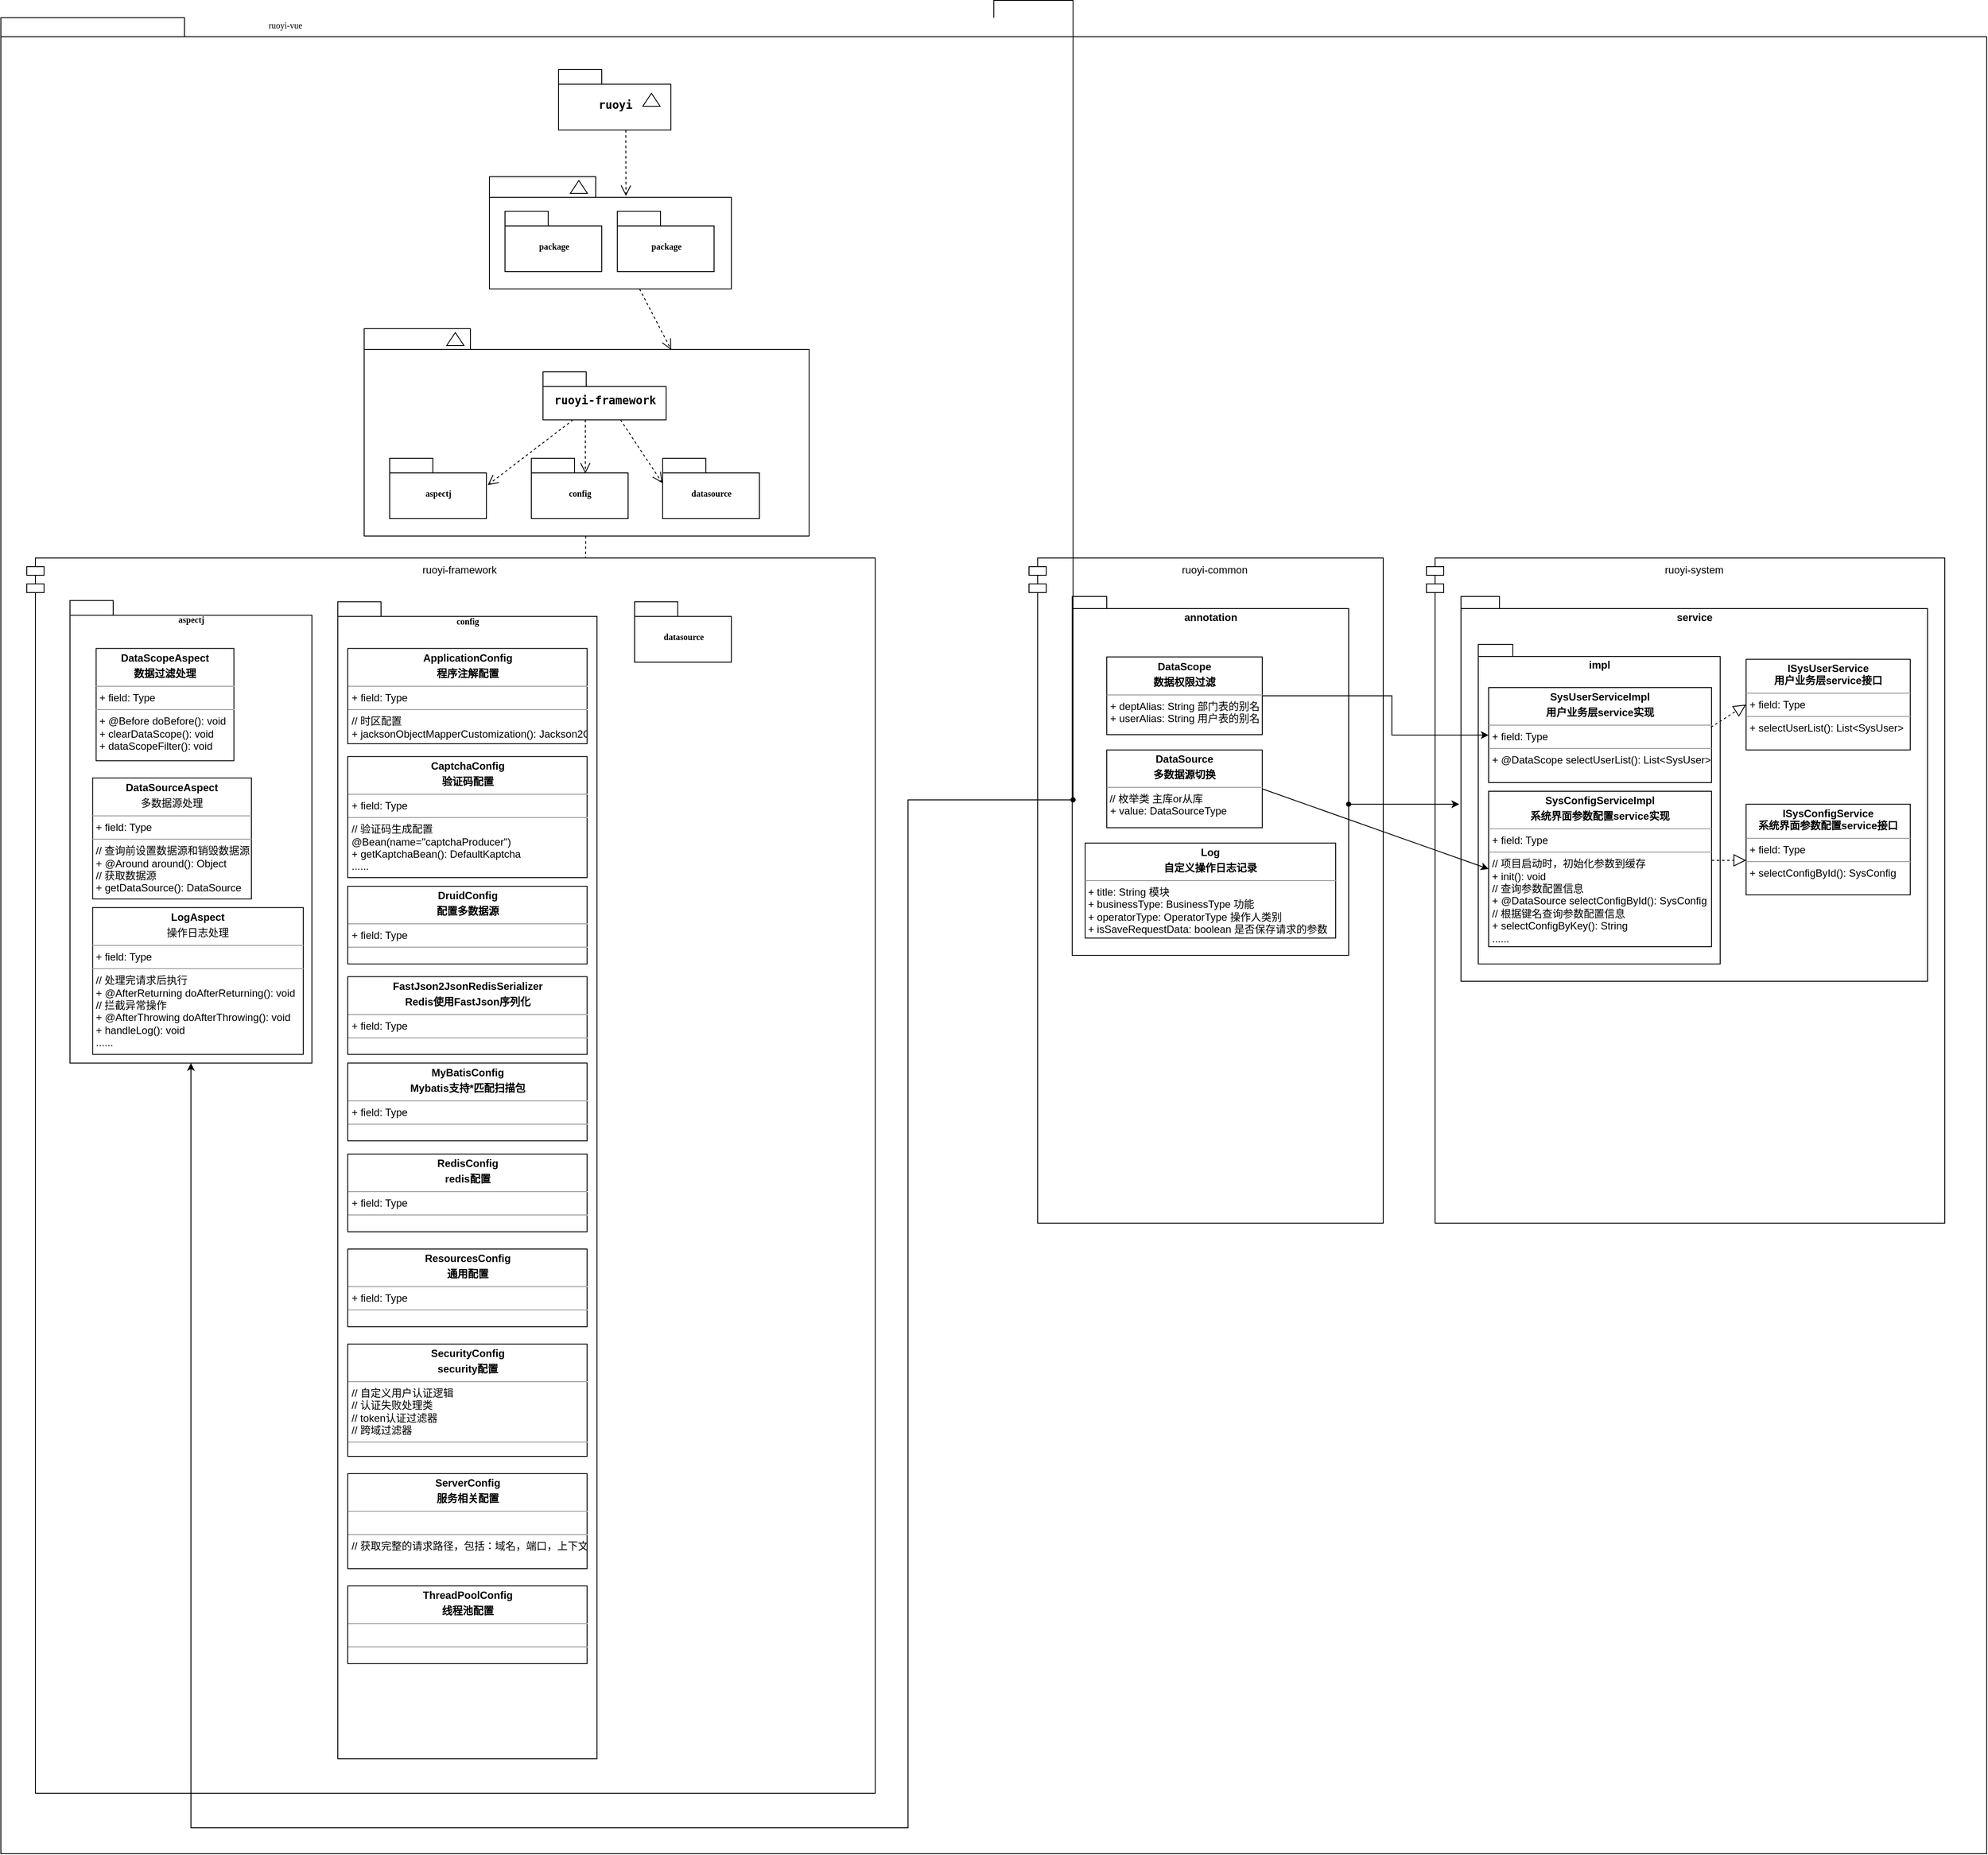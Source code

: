 <mxfile version="14.8.2" type="github">
  <diagram name="Page-1" id="b5b7bab2-c9e2-2cf4-8b2a-24fd1a2a6d21">
    <mxGraphModel dx="3495" dy="1415" grid="1" gridSize="10" guides="1" tooltips="1" connect="1" arrows="1" fold="1" page="1" pageScale="1" pageWidth="827" pageHeight="1169" background="none" math="0" shadow="0">
      <root>
        <mxCell id="0" />
        <mxCell id="1" parent="0" />
        <mxCell id="6e0c8c40b5770093-72" value="" style="shape=folder;fontStyle=1;spacingTop=10;tabWidth=194;tabHeight=22;tabPosition=left;html=1;rounded=0;shadow=0;comic=0;labelBackgroundColor=none;strokeWidth=1;fillColor=none;fontFamily=Verdana;fontSize=10;align=center;" parent="1" vertex="1">
          <mxGeometry x="20" y="114.5" width="2298.5" height="2125.5" as="geometry" />
        </mxCell>
        <mxCell id="6e0c8c40b5770093-7" value="" style="group" parent="1" vertex="1" connectable="0">
          <mxGeometry x="665.5" y="174.5" width="130" height="70" as="geometry" />
        </mxCell>
        <mxCell id="6e0c8c40b5770093-8" value="&lt;pre style=&quot;font-family: &amp;#34;jetbrains mono&amp;#34; , monospace ; font-size: 9.8pt&quot;&gt;&lt;span style=&quot;background-color: rgb(255 , 255 , 255)&quot;&gt;ruoyi&lt;/span&gt;&lt;/pre&gt;" style="shape=folder;fontStyle=1;spacingTop=10;tabWidth=50;tabHeight=17;tabPosition=left;html=1;rounded=0;shadow=0;comic=0;labelBackgroundColor=none;strokeWidth=1;fontFamily=Verdana;fontSize=10;align=center;" parent="6e0c8c40b5770093-7" vertex="1">
          <mxGeometry width="130" height="70" as="geometry" />
        </mxCell>
        <mxCell id="6e0c8c40b5770093-9" value="" style="triangle;whiteSpace=wrap;html=1;rounded=0;shadow=0;comic=0;labelBackgroundColor=none;strokeWidth=1;fontFamily=Verdana;fontSize=10;align=center;rotation=-90;" parent="6e0c8c40b5770093-7" vertex="1">
          <mxGeometry x="100" y="25" width="15" height="20" as="geometry" />
        </mxCell>
        <mxCell id="6e0c8c40b5770093-19" value="" style="group" parent="1" vertex="1" connectable="0">
          <mxGeometry x="585.5" y="298.5" width="280" height="130" as="geometry" />
        </mxCell>
        <mxCell id="6e0c8c40b5770093-20" value="" style="shape=folder;fontStyle=1;spacingTop=10;tabWidth=123;tabHeight=24;tabPosition=left;html=1;rounded=0;shadow=0;comic=0;labelBackgroundColor=none;strokeWidth=1;fontFamily=Verdana;fontSize=10;align=center;" parent="6e0c8c40b5770093-19" vertex="1">
          <mxGeometry width="280" height="130" as="geometry" />
        </mxCell>
        <mxCell id="6e0c8c40b5770093-21" value="" style="triangle;whiteSpace=wrap;html=1;rounded=0;shadow=0;comic=0;labelBackgroundColor=none;strokeWidth=1;fontFamily=Verdana;fontSize=10;align=center;rotation=-90;" parent="6e0c8c40b5770093-19" vertex="1">
          <mxGeometry x="96" y="2" width="15" height="20" as="geometry" />
        </mxCell>
        <mxCell id="6e0c8c40b5770093-22" value="package" style="shape=folder;fontStyle=1;spacingTop=10;tabWidth=50;tabHeight=17;tabPosition=left;html=1;rounded=0;shadow=0;comic=0;labelBackgroundColor=none;strokeWidth=1;fontFamily=Verdana;fontSize=10;align=center;" parent="6e0c8c40b5770093-19" vertex="1">
          <mxGeometry x="18" y="40" width="112" height="70" as="geometry" />
        </mxCell>
        <mxCell id="6e0c8c40b5770093-23" value="package" style="shape=folder;fontStyle=1;spacingTop=10;tabWidth=50;tabHeight=17;tabPosition=left;html=1;rounded=0;shadow=0;comic=0;labelBackgroundColor=none;strokeWidth=1;fontFamily=Verdana;fontSize=10;align=center;" parent="6e0c8c40b5770093-19" vertex="1">
          <mxGeometry x="148" y="40" width="112" height="70" as="geometry" />
        </mxCell>
        <mxCell id="6e0c8c40b5770093-67" style="edgeStyle=none;rounded=0;html=1;entryX=0.43;entryY=0.173;entryPerimeter=0;dashed=1;labelBackgroundColor=none;startFill=0;endArrow=open;endFill=0;endSize=10;fontFamily=Verdana;fontSize=10;" parent="1" source="6e0c8c40b5770093-33" edge="1">
          <mxGeometry relative="1" as="geometry">
            <mxPoint x="696.26" y="796.99" as="targetPoint" />
          </mxGeometry>
        </mxCell>
        <mxCell id="6e0c8c40b5770093-33" value="" style="shape=folder;fontStyle=1;spacingTop=10;tabWidth=123;tabHeight=24;tabPosition=left;html=1;rounded=0;shadow=0;comic=0;labelBackgroundColor=none;strokeColor=#000000;strokeWidth=1;fillColor=#ffffff;fontFamily=Verdana;fontSize=10;fontColor=#000000;align=center;" parent="1" vertex="1">
          <mxGeometry x="440.5" y="474.5" width="515" height="240" as="geometry" />
        </mxCell>
        <mxCell id="6e0c8c40b5770093-64" style="edgeStyle=elbowEdgeStyle;rounded=0;html=1;entryX=0.559;entryY=0.251;entryPerimeter=0;dashed=1;labelBackgroundColor=none;startFill=0;endArrow=open;endFill=0;endSize=10;fontFamily=Verdana;fontSize=10;" parent="1" source="6e0c8c40b5770093-42" target="6e0c8c40b5770093-44" edge="1">
          <mxGeometry relative="1" as="geometry" />
        </mxCell>
        <mxCell id="6e0c8c40b5770093-65" style="edgeStyle=none;rounded=0;html=1;dashed=1;labelBackgroundColor=none;startFill=0;endArrow=open;endFill=0;endSize=10;fontFamily=Verdana;fontSize=10;entryX=-0.003;entryY=0.411;entryPerimeter=0;" parent="1" source="6e0c8c40b5770093-42" target="6e0c8c40b5770093-45" edge="1">
          <mxGeometry relative="1" as="geometry" />
        </mxCell>
        <mxCell id="6e0c8c40b5770093-66" style="edgeStyle=none;rounded=0;html=1;dashed=1;labelBackgroundColor=none;startFill=0;endArrow=open;endFill=0;endSize=10;fontFamily=Verdana;fontSize=10;entryX=1.013;entryY=0.444;entryPerimeter=0;" parent="1" source="6e0c8c40b5770093-42" target="6e0c8c40b5770093-43" edge="1">
          <mxGeometry relative="1" as="geometry" />
        </mxCell>
        <mxCell id="6e0c8c40b5770093-42" value="&lt;pre style=&quot;font-family: &amp;#34;jetbrains mono&amp;#34; , monospace ; font-size: 9.8pt&quot;&gt;&lt;span style=&quot;background-color: rgb(255 , 255 , 255)&quot;&gt;ruoyi-framework&lt;/span&gt;&lt;/pre&gt;" style="shape=folder;fontStyle=1;spacingTop=10;tabWidth=50;tabHeight=17;tabPosition=left;html=1;rounded=0;shadow=0;comic=0;labelBackgroundColor=none;strokeColor=#000000;strokeWidth=1;fillColor=#ffffff;fontFamily=Verdana;fontSize=10;fontColor=#000000;align=center;" parent="1" vertex="1">
          <mxGeometry x="647.5" y="524.5" width="142.5" height="55.5" as="geometry" />
        </mxCell>
        <mxCell id="6e0c8c40b5770093-43" value="aspectj" style="shape=folder;fontStyle=1;spacingTop=10;tabWidth=50;tabHeight=17;tabPosition=left;html=1;rounded=0;shadow=0;comic=0;labelBackgroundColor=none;strokeColor=#000000;strokeWidth=1;fillColor=#ffffff;fontFamily=Verdana;fontSize=10;fontColor=#000000;align=center;" parent="1" vertex="1">
          <mxGeometry x="470" y="624.5" width="112" height="70" as="geometry" />
        </mxCell>
        <mxCell id="6e0c8c40b5770093-44" value="config" style="shape=folder;fontStyle=1;spacingTop=10;tabWidth=50;tabHeight=17;tabPosition=left;html=1;rounded=0;shadow=0;comic=0;labelBackgroundColor=none;strokeColor=#000000;strokeWidth=1;fillColor=#ffffff;fontFamily=Verdana;fontSize=10;fontColor=#000000;align=center;" parent="1" vertex="1">
          <mxGeometry x="634" y="624.5" width="112" height="70" as="geometry" />
        </mxCell>
        <mxCell id="6e0c8c40b5770093-45" value="datasource" style="shape=folder;fontStyle=1;spacingTop=10;tabWidth=50;tabHeight=17;tabPosition=left;html=1;rounded=0;shadow=0;comic=0;labelBackgroundColor=none;strokeColor=#000000;strokeWidth=1;fillColor=#ffffff;fontFamily=Verdana;fontSize=10;fontColor=#000000;align=center;" parent="1" vertex="1">
          <mxGeometry x="786" y="624.5" width="112" height="70" as="geometry" />
        </mxCell>
        <mxCell id="6e0c8c40b5770093-68" style="edgeStyle=elbowEdgeStyle;rounded=0;html=1;entryX=0.628;entryY=0.26;entryPerimeter=0;dashed=1;labelBackgroundColor=none;startFill=0;endArrow=open;endFill=0;endSize=10;fontFamily=Verdana;fontSize=10;" parent="1" edge="1">
          <mxGeometry relative="1" as="geometry">
            <mxPoint x="658" y="904.5" as="sourcePoint" />
          </mxGeometry>
        </mxCell>
        <mxCell id="6e0c8c40b5770093-69" style="edgeStyle=elbowEdgeStyle;rounded=0;html=1;entryX=0.643;entryY=0.246;entryPerimeter=0;dashed=1;labelBackgroundColor=none;startFill=0;endArrow=open;endFill=0;endSize=10;fontFamily=Verdana;fontSize=10;" parent="1" edge="1">
          <mxGeometry relative="1" as="geometry">
            <mxPoint x="827" y="904.5" as="sourcePoint" />
          </mxGeometry>
        </mxCell>
        <mxCell id="6e0c8c40b5770093-48" value="" style="triangle;whiteSpace=wrap;html=1;rounded=0;shadow=0;comic=0;labelBackgroundColor=none;strokeWidth=1;fontFamily=Verdana;fontSize=10;align=center;rotation=-90;" parent="1" vertex="1">
          <mxGeometry x="329.5" y="781.19" width="15" height="20" as="geometry" />
        </mxCell>
        <mxCell id="6e0c8c40b5770093-51" value="" style="triangle;whiteSpace=wrap;html=1;rounded=0;shadow=0;comic=0;labelBackgroundColor=none;strokeColor=#000000;strokeWidth=1;fillColor=#ffffff;fontFamily=Verdana;fontSize=10;fontColor=#000000;align=center;rotation=-90;" parent="1" vertex="1">
          <mxGeometry x="538.5" y="476.5" width="15" height="20" as="geometry" />
        </mxCell>
        <mxCell id="6e0c8c40b5770093-59" style="rounded=0;html=1;dashed=1;labelBackgroundColor=none;startFill=0;endArrow=open;endFill=0;endSize=10;fontFamily=Verdana;fontSize=10;entryX=0.592;entryY=0.2;entryPerimeter=0;edgeStyle=elbowEdgeStyle;" parent="1" edge="1">
          <mxGeometry relative="1" as="geometry">
            <mxPoint x="743.328" y="244.5" as="sourcePoint" />
            <mxPoint x="743.328" y="320.845" as="targetPoint" />
          </mxGeometry>
        </mxCell>
        <mxCell id="6e0c8c40b5770093-61" style="edgeStyle=none;rounded=0;html=1;entryX=0.69;entryY=0.102;entryPerimeter=0;dashed=1;labelBackgroundColor=none;startFill=0;endArrow=open;endFill=0;endSize=10;fontFamily=Verdana;fontSize=10;" parent="1" source="6e0c8c40b5770093-20" target="6e0c8c40b5770093-33" edge="1">
          <mxGeometry relative="1" as="geometry" />
        </mxCell>
        <mxCell id="6e0c8c40b5770093-73" value="ruoyi-vue" style="text;html=1;align=left;verticalAlign=top;spacingTop=-4;fontSize=10;fontFamily=Verdana" parent="1" vertex="1">
          <mxGeometry x="327.5" y="114.5" width="130" height="20" as="geometry" />
        </mxCell>
        <mxCell id="6eEZF03cfLi-6WDU2SeP-1" value="ruoyi-framework" style="shape=module;align=left;spacingLeft=20;align=center;verticalAlign=top;" parent="1" vertex="1">
          <mxGeometry x="50" y="740" width="982" height="1430" as="geometry" />
        </mxCell>
        <mxCell id="6eEZF03cfLi-6WDU2SeP-2" value="aspectj" style="shape=folder;fontStyle=1;spacingTop=10;tabWidth=50;tabHeight=17;tabPosition=left;html=1;rounded=0;shadow=0;comic=0;labelBackgroundColor=none;strokeColor=#000000;strokeWidth=1;fillColor=#ffffff;fontFamily=Verdana;fontSize=10;fontColor=#000000;align=center;verticalAlign=top;" parent="1" vertex="1">
          <mxGeometry x="100" y="789.19" width="280" height="535.5" as="geometry" />
        </mxCell>
        <mxCell id="6eEZF03cfLi-6WDU2SeP-3" value="config" style="shape=folder;fontStyle=1;spacingTop=10;tabWidth=50;tabHeight=17;tabPosition=left;html=1;rounded=0;shadow=0;comic=0;labelBackgroundColor=none;strokeColor=#000000;strokeWidth=1;fillColor=#ffffff;fontFamily=Verdana;fontSize=10;fontColor=#000000;align=center;verticalAlign=top;" parent="1" vertex="1">
          <mxGeometry x="410" y="790.57" width="300" height="1339.43" as="geometry" />
        </mxCell>
        <mxCell id="6eEZF03cfLi-6WDU2SeP-4" value="datasource" style="shape=folder;fontStyle=1;spacingTop=10;tabWidth=50;tabHeight=17;tabPosition=left;html=1;rounded=0;shadow=0;comic=0;labelBackgroundColor=none;strokeColor=#000000;strokeWidth=1;fillColor=#ffffff;fontFamily=Verdana;fontSize=10;fontColor=#000000;align=center;" parent="1" vertex="1">
          <mxGeometry x="753.5" y="790.57" width="112" height="70" as="geometry" />
        </mxCell>
        <mxCell id="6eEZF03cfLi-6WDU2SeP-5" value="&lt;p style=&quot;margin: 0px ; margin-top: 4px ; text-align: center&quot;&gt;&lt;b&gt;DataScopeAspect&lt;/b&gt;&lt;/p&gt;&lt;p style=&quot;margin: 0px ; margin-top: 4px ; text-align: center&quot;&gt;&lt;b&gt;数据过滤处理&lt;/b&gt;&lt;/p&gt;&lt;hr size=&quot;1&quot;&gt;&lt;p style=&quot;margin: 0px ; margin-left: 4px&quot;&gt;+ field: Type&lt;/p&gt;&lt;hr size=&quot;1&quot;&gt;&lt;p style=&quot;margin: 0px ; margin-left: 4px&quot;&gt;+ @Before doBefore(): void&lt;/p&gt;&lt;p style=&quot;margin: 0px ; margin-left: 4px&quot;&gt;+ clearDataScope(): void&lt;/p&gt;&lt;p style=&quot;margin: 0px ; margin-left: 4px&quot;&gt;+&amp;nbsp;dataScopeFilter(): void&lt;/p&gt;" style="verticalAlign=top;align=left;overflow=fill;fontSize=12;fontFamily=Helvetica;html=1;" parent="1" vertex="1">
          <mxGeometry x="130.25" y="844.69" width="159.5" height="130" as="geometry" />
        </mxCell>
        <mxCell id="6eEZF03cfLi-6WDU2SeP-6" value="ruoyi-common" style="shape=module;align=left;spacingLeft=20;align=center;verticalAlign=top;" parent="1" vertex="1">
          <mxGeometry x="1210" y="740" width="410" height="770" as="geometry" />
        </mxCell>
        <mxCell id="6eEZF03cfLi-6WDU2SeP-7" value="annotation" style="shape=folder;fontStyle=1;spacingTop=10;tabWidth=40;tabHeight=14;tabPosition=left;html=1;verticalAlign=top;" parent="1" vertex="1">
          <mxGeometry x="1260" y="784.5" width="320" height="415.5" as="geometry" />
        </mxCell>
        <mxCell id="6eEZF03cfLi-6WDU2SeP-8" value="&lt;p style=&quot;margin: 0px ; margin-top: 4px ; text-align: center&quot;&gt;&lt;b&gt;DataScope&lt;/b&gt;&lt;/p&gt;&lt;p style=&quot;margin: 0px ; margin-top: 4px ; text-align: center&quot;&gt;&lt;b&gt;数据权限过滤&lt;/b&gt;&lt;/p&gt;&lt;hr size=&quot;1&quot;&gt;&lt;p style=&quot;margin: 0px ; margin-left: 4px&quot;&gt;+ deptAlias: String 部门表的别名&lt;/p&gt;&lt;p style=&quot;margin: 0px ; margin-left: 4px&quot;&gt;+&amp;nbsp;userAlias: String 用户表的别名&lt;/p&gt;" style="verticalAlign=top;align=left;overflow=fill;fontSize=12;fontFamily=Helvetica;html=1;" parent="1" vertex="1">
          <mxGeometry x="1300" y="854.5" width="180" height="90" as="geometry" />
        </mxCell>
        <mxCell id="6eEZF03cfLi-6WDU2SeP-10" value="ruoyi-system" style="shape=module;align=left;spacingLeft=20;align=center;verticalAlign=top;" parent="1" vertex="1">
          <mxGeometry x="1670" y="740" width="600" height="770" as="geometry" />
        </mxCell>
        <mxCell id="6eEZF03cfLi-6WDU2SeP-11" value="service" style="shape=folder;fontStyle=1;spacingTop=10;tabWidth=40;tabHeight=14;tabPosition=left;html=1;verticalAlign=top;" parent="1" vertex="1">
          <mxGeometry x="1710" y="784.5" width="540" height="445.5" as="geometry" />
        </mxCell>
        <mxCell id="6eEZF03cfLi-6WDU2SeP-12" value="impl" style="shape=folder;fontStyle=1;spacingTop=10;tabWidth=40;tabHeight=14;tabPosition=left;html=1;verticalAlign=top;" parent="1" vertex="1">
          <mxGeometry x="1730" y="840" width="280" height="370" as="geometry" />
        </mxCell>
        <mxCell id="6eEZF03cfLi-6WDU2SeP-13" value="&lt;p style=&quot;margin: 0px ; margin-top: 4px ; text-align: center&quot;&gt;&lt;b&gt;SysUserServiceImpl&lt;/b&gt;&lt;br&gt;&lt;/p&gt;&lt;p style=&quot;margin: 0px ; margin-top: 4px ; text-align: center&quot;&gt;&lt;b&gt;用户业务层service实现&lt;/b&gt;&lt;br&gt;&lt;/p&gt;&lt;hr size=&quot;1&quot;&gt;&lt;p style=&quot;margin: 0px ; margin-left: 4px&quot;&gt;+ field: Type&lt;/p&gt;&lt;hr size=&quot;1&quot;&gt;&lt;p style=&quot;margin: 0px ; margin-left: 4px&quot;&gt;+ @DataScope selectUserList(): List&amp;lt;SysUser&amp;gt;&lt;/p&gt;" style="verticalAlign=top;align=left;overflow=fill;fontSize=12;fontFamily=Helvetica;html=1;" parent="1" vertex="1">
          <mxGeometry x="1742" y="890" width="258" height="110" as="geometry" />
        </mxCell>
        <mxCell id="6eEZF03cfLi-6WDU2SeP-19" style="edgeStyle=orthogonalEdgeStyle;rounded=0;orthogonalLoop=1;jettySize=auto;html=1;startArrow=none;" parent="1" source="6eEZF03cfLi-6WDU2SeP-18" target="6eEZF03cfLi-6WDU2SeP-2" edge="1">
          <mxGeometry relative="1" as="geometry">
            <Array as="points">
              <mxPoint x="1070" y="1020" />
              <mxPoint x="1070" y="2210" />
              <mxPoint x="240" y="2210" />
            </Array>
          </mxGeometry>
        </mxCell>
        <mxCell id="6eEZF03cfLi-6WDU2SeP-21" style="edgeStyle=orthogonalEdgeStyle;rounded=0;orthogonalLoop=1;jettySize=auto;html=1;exitX=1;exitY=0.5;exitDx=0;exitDy=0;" parent="1" source="6eEZF03cfLi-6WDU2SeP-8" target="6eEZF03cfLi-6WDU2SeP-13" edge="1">
          <mxGeometry relative="1" as="geometry">
            <Array as="points">
              <mxPoint x="1630" y="900" />
              <mxPoint x="1630" y="945" />
            </Array>
          </mxGeometry>
        </mxCell>
        <mxCell id="6eEZF03cfLi-6WDU2SeP-22" value="&lt;p style=&quot;margin: 0px ; margin-top: 4px ; text-align: center&quot;&gt;&lt;b&gt;ISysUserService&lt;br&gt;&lt;/b&gt;&lt;b&gt;用户业务层service接口&lt;/b&gt;&lt;br&gt;&lt;/p&gt;&lt;hr size=&quot;1&quot;&gt;&lt;p style=&quot;margin: 0px ; margin-left: 4px&quot;&gt;+ field: Type&lt;/p&gt;&lt;hr size=&quot;1&quot;&gt;&lt;p style=&quot;margin: 0px ; margin-left: 4px&quot;&gt;+&amp;nbsp;selectUserList(): List&amp;lt;SysUser&amp;gt;&lt;/p&gt;" style="verticalAlign=top;align=left;overflow=fill;fontSize=12;fontFamily=Helvetica;html=1;" parent="1" vertex="1">
          <mxGeometry x="2040" y="857.25" width="190" height="105" as="geometry" />
        </mxCell>
        <mxCell id="6eEZF03cfLi-6WDU2SeP-24" value="" style="endArrow=block;dashed=1;endFill=0;endSize=12;html=1;exitX=0.997;exitY=0.418;exitDx=0;exitDy=0;exitPerimeter=0;entryX=0;entryY=0.5;entryDx=0;entryDy=0;" parent="1" source="6eEZF03cfLi-6WDU2SeP-13" target="6eEZF03cfLi-6WDU2SeP-22" edge="1">
          <mxGeometry width="160" relative="1" as="geometry">
            <mxPoint x="1730" y="1100" as="sourcePoint" />
            <mxPoint x="1890" y="1100" as="targetPoint" />
          </mxGeometry>
        </mxCell>
        <mxCell id="6eEZF03cfLi-6WDU2SeP-26" value="&lt;p style=&quot;margin: 0px ; margin-top: 4px ; text-align: center&quot;&gt;&lt;b&gt;DataSourceAspect&lt;/b&gt;&lt;br&gt;&lt;/p&gt;&lt;p style=&quot;margin: 0px ; margin-top: 4px ; text-align: center&quot;&gt;多数据源处理&lt;br&gt;&lt;/p&gt;&lt;hr size=&quot;1&quot;&gt;&lt;p style=&quot;margin: 0px ; margin-left: 4px&quot;&gt;+ field: Type&lt;/p&gt;&lt;hr size=&quot;1&quot;&gt;&lt;p style=&quot;margin: 0px ; margin-left: 4px&quot;&gt;// 查询前设置数据源和销毁数据源&lt;/p&gt;&lt;p style=&quot;margin: 0px ; margin-left: 4px&quot;&gt;+ @Around&amp;nbsp;around(): Object&lt;br&gt;// 获取数据源&lt;br&gt;+&amp;nbsp;getDataSource(): DataSource&lt;/p&gt;" style="verticalAlign=top;align=left;overflow=fill;fontSize=12;fontFamily=Helvetica;html=1;" parent="1" vertex="1">
          <mxGeometry x="126.25" y="994.69" width="183.75" height="140" as="geometry" />
        </mxCell>
        <mxCell id="CHEhkAuZ7TmxK4s6tysW-1" value="&lt;p style=&quot;margin: 0px ; margin-top: 4px ; text-align: center&quot;&gt;&lt;b&gt;DataSource&lt;/b&gt;&lt;/p&gt;&lt;p style=&quot;margin: 0px ; margin-top: 4px ; text-align: center&quot;&gt;&lt;b&gt;多数据源切换&lt;/b&gt;&lt;br&gt;&lt;/p&gt;&lt;hr size=&quot;1&quot;&gt;&amp;nbsp;// 枚举类 主库or从库&lt;br&gt;&lt;p style=&quot;margin: 0px ; margin-left: 4px&quot;&gt;+ value: DataSourceType&lt;/p&gt;" style="verticalAlign=top;align=left;overflow=fill;fontSize=12;fontFamily=Helvetica;html=1;" parent="1" vertex="1">
          <mxGeometry x="1300" y="962.25" width="180" height="90" as="geometry" />
        </mxCell>
        <mxCell id="CHEhkAuZ7TmxK4s6tysW-2" value="&lt;p style=&quot;margin: 0px ; margin-top: 4px ; text-align: center&quot;&gt;&lt;b&gt;SysConfigServiceImpl&lt;/b&gt;&lt;br&gt;&lt;/p&gt;&lt;p style=&quot;margin: 0px ; margin-top: 4px ; text-align: center&quot;&gt;&lt;b&gt;系统界面参数配置service实现&lt;/b&gt;&lt;br&gt;&lt;/p&gt;&lt;hr size=&quot;1&quot;&gt;&lt;p style=&quot;margin: 0px ; margin-left: 4px&quot;&gt;+ field: Type&lt;/p&gt;&lt;hr size=&quot;1&quot;&gt;&lt;p style=&quot;margin: 0px ; margin-left: 4px&quot;&gt;//&amp;nbsp;项目启动时，初始化参数到缓存&lt;/p&gt;&lt;p style=&quot;margin: 0px ; margin-left: 4px&quot;&gt;+ init(): void&lt;/p&gt;&lt;p style=&quot;margin: 0px ; margin-left: 4px&quot;&gt;//&amp;nbsp;查询参数配置信息&lt;/p&gt;&lt;p style=&quot;margin: 0px ; margin-left: 4px&quot;&gt;+ @DataSource&amp;nbsp;selectConfigById(): SysConfig&lt;/p&gt;&lt;p style=&quot;margin: 0px ; margin-left: 4px&quot;&gt;//&amp;nbsp;根据键名查询参数配置信息&lt;/p&gt;&lt;p style=&quot;margin: 0px ; margin-left: 4px&quot;&gt;+&amp;nbsp;selectConfigByKey(): String&lt;/p&gt;&lt;p style=&quot;margin: 0px ; margin-left: 4px&quot;&gt;......&lt;/p&gt;" style="verticalAlign=top;align=left;overflow=fill;fontSize=12;fontFamily=Helvetica;html=1;" parent="1" vertex="1">
          <mxGeometry x="1742" y="1010" width="258" height="180" as="geometry" />
        </mxCell>
        <mxCell id="CHEhkAuZ7TmxK4s6tysW-3" value="&lt;p style=&quot;margin: 0px ; margin-top: 4px ; text-align: center&quot;&gt;&lt;b&gt;ISysConfigService&lt;/b&gt;&lt;br&gt;&lt;b&gt;系统界面参数配置service&lt;/b&gt;&lt;b&gt;接口&lt;/b&gt;&lt;br&gt;&lt;/p&gt;&lt;hr size=&quot;1&quot;&gt;&lt;p style=&quot;margin: 0px ; margin-left: 4px&quot;&gt;+ field: Type&lt;/p&gt;&lt;hr size=&quot;1&quot;&gt;&lt;p style=&quot;margin: 0px ; margin-left: 4px&quot;&gt;+&amp;nbsp;selectConfigById(): SysConfig&lt;/p&gt;" style="verticalAlign=top;align=left;overflow=fill;fontSize=12;fontFamily=Helvetica;html=1;" parent="1" vertex="1">
          <mxGeometry x="2040" y="1025" width="190" height="105" as="geometry" />
        </mxCell>
        <mxCell id="CHEhkAuZ7TmxK4s6tysW-5" value="" style="endArrow=block;dashed=1;endFill=0;endSize=12;html=1;" parent="1" edge="1">
          <mxGeometry width="160" relative="1" as="geometry">
            <mxPoint x="2000" y="1090" as="sourcePoint" />
            <mxPoint x="2040" y="1090" as="targetPoint" />
          </mxGeometry>
        </mxCell>
        <mxCell id="CHEhkAuZ7TmxK4s6tysW-7" value="" style="endArrow=classic;html=1;startArrow=none;" parent="1" edge="1">
          <mxGeometry width="50" height="50" relative="1" as="geometry">
            <mxPoint x="1580" y="1025" as="sourcePoint" />
            <mxPoint x="1708" y="1025" as="targetPoint" />
            <Array as="points">
              <mxPoint x="1708" y="1025" />
            </Array>
          </mxGeometry>
        </mxCell>
        <mxCell id="CHEhkAuZ7TmxK4s6tysW-8" value="&lt;p style=&quot;margin: 0px ; margin-top: 4px ; text-align: center&quot;&gt;&lt;b&gt;LogAspect&lt;/b&gt;&lt;br&gt;&lt;/p&gt;&lt;p style=&quot;margin: 0px ; margin-top: 4px ; text-align: center&quot;&gt;操作日志处理&lt;br&gt;&lt;/p&gt;&lt;hr size=&quot;1&quot;&gt;&lt;p style=&quot;margin: 0px ; margin-left: 4px&quot;&gt;+ field: Type&lt;/p&gt;&lt;hr size=&quot;1&quot;&gt;&lt;p style=&quot;margin: 0px ; margin-left: 4px&quot;&gt;//&amp;nbsp;处理完请求后执行&lt;/p&gt;&lt;p style=&quot;margin: 0px ; margin-left: 4px&quot;&gt;+ @AfterReturning doAfterReturning(): void&lt;/p&gt;&lt;p style=&quot;margin: 0px ; margin-left: 4px&quot;&gt;//&amp;nbsp;拦截异常操作&lt;/p&gt;&lt;p style=&quot;margin: 0px ; margin-left: 4px&quot;&gt;+ @AfterThrowing&amp;nbsp;doAfterThrowing(): void&lt;/p&gt;&lt;p style=&quot;margin: 0px ; margin-left: 4px&quot;&gt;+ handleLog(): void&lt;/p&gt;&lt;p style=&quot;margin: 0px ; margin-left: 4px&quot;&gt;......&lt;/p&gt;" style="verticalAlign=top;align=left;overflow=fill;fontSize=12;fontFamily=Helvetica;html=1;" parent="1" vertex="1">
          <mxGeometry x="126.25" y="1144.69" width="243.75" height="170" as="geometry" />
        </mxCell>
        <mxCell id="CHEhkAuZ7TmxK4s6tysW-9" value="&lt;p style=&quot;margin: 0px ; margin-top: 4px ; text-align: center&quot;&gt;&lt;b&gt;Log&lt;/b&gt;&lt;/p&gt;&lt;p style=&quot;margin: 0px ; margin-top: 4px ; text-align: center&quot;&gt;&lt;b&gt;自定义操作日志记录&lt;/b&gt;&lt;/p&gt;&lt;hr size=&quot;1&quot;&gt;&amp;nbsp;+ title: String 模块&lt;br&gt;&amp;nbsp;+ businessType: BusinessType 功能&lt;br&gt;&amp;nbsp;+ operatorType: OperatorType 操作人类别&lt;br&gt;&amp;nbsp;+&amp;nbsp;isSaveRequestData: boolean&amp;nbsp;是否保存请求的参数" style="verticalAlign=top;align=left;overflow=fill;fontSize=12;fontFamily=Helvetica;html=1;" parent="1" vertex="1">
          <mxGeometry x="1275" y="1070" width="290" height="110" as="geometry" />
        </mxCell>
        <mxCell id="6eEZF03cfLi-6WDU2SeP-20" value="" style="shape=waypoint;sketch=0;fillStyle=solid;size=6;pointerEvents=1;points=[];fillColor=none;resizable=0;rotatable=0;perimeter=centerPerimeter;snapToPoint=1;verticalAlign=top;" parent="1" vertex="1">
          <mxGeometry x="1560" y="1005" width="40" height="40" as="geometry" />
        </mxCell>
        <mxCell id="CHEhkAuZ7TmxK4s6tysW-11" value="&lt;p style=&quot;margin: 0px ; margin-top: 4px ; text-align: center&quot;&gt;&lt;b&gt;ApplicationConfig&lt;/b&gt;&lt;/p&gt;&lt;p style=&quot;margin: 0px ; margin-top: 4px ; text-align: center&quot;&gt;&lt;b&gt;程序注解配置&lt;/b&gt;&lt;br&gt;&lt;/p&gt;&lt;hr size=&quot;1&quot;&gt;&lt;p style=&quot;margin: 0px ; margin-left: 4px&quot;&gt;+ field: Type&lt;/p&gt;&lt;hr size=&quot;1&quot;&gt;&lt;p style=&quot;margin: 0px ; margin-left: 4px&quot;&gt;//&amp;nbsp;时区配置&lt;/p&gt;&lt;p style=&quot;margin: 0px ; margin-left: 4px&quot;&gt;+ jacksonObjectMapperCustomization(): Jackson2ObjectMapperBuilderCustomizer&lt;/p&gt;" style="verticalAlign=top;align=left;overflow=fill;fontSize=12;fontFamily=Helvetica;html=1;" parent="1" vertex="1">
          <mxGeometry x="421.5" y="844.69" width="277" height="110.31" as="geometry" />
        </mxCell>
        <mxCell id="CHEhkAuZ7TmxK4s6tysW-13" value="&lt;p style=&quot;margin: 0px ; margin-top: 4px ; text-align: center&quot;&gt;&lt;b&gt;CaptchaConfig&lt;/b&gt;&lt;br&gt;&lt;/p&gt;&lt;p style=&quot;margin: 0px ; margin-top: 4px ; text-align: center&quot;&gt;&lt;b&gt;验证码配置&lt;/b&gt;&lt;br&gt;&lt;/p&gt;&lt;hr size=&quot;1&quot;&gt;&lt;p style=&quot;margin: 0px ; margin-left: 4px&quot;&gt;+ field: Type&lt;/p&gt;&lt;hr size=&quot;1&quot;&gt;&lt;p style=&quot;margin: 0px ; margin-left: 4px&quot;&gt;//&amp;nbsp;验证码生成配置&lt;/p&gt;&lt;p style=&quot;margin: 0px ; margin-left: 4px&quot;&gt;@Bean(name=&quot;captchaProducer&quot;)&lt;/p&gt;&lt;p style=&quot;margin: 0px ; margin-left: 4px&quot;&gt;+ getKaptchaBean(): DefaultKaptcha&lt;br&gt;&lt;/p&gt;&lt;p style=&quot;margin: 0px ; margin-left: 4px&quot;&gt;......&lt;/p&gt;" style="verticalAlign=top;align=left;overflow=fill;fontSize=12;fontFamily=Helvetica;html=1;" parent="1" vertex="1">
          <mxGeometry x="421.5" y="969.84" width="277" height="140.16" as="geometry" />
        </mxCell>
        <mxCell id="CHEhkAuZ7TmxK4s6tysW-14" value="&lt;p style=&quot;margin: 0px ; margin-top: 4px ; text-align: center&quot;&gt;&lt;b&gt;DruidConfig&lt;/b&gt;&lt;br&gt;&lt;/p&gt;&lt;p style=&quot;margin: 0px ; margin-top: 4px ; text-align: center&quot;&gt;&lt;b&gt;配置多数据源&lt;/b&gt;&lt;br&gt;&lt;/p&gt;&lt;hr size=&quot;1&quot;&gt;&lt;p style=&quot;margin: 0px ; margin-left: 4px&quot;&gt;+ field: Type&lt;/p&gt;&lt;hr size=&quot;1&quot;&gt;&lt;p style=&quot;margin: 0px ; margin-left: 4px&quot;&gt;&lt;br&gt;&lt;/p&gt;" style="verticalAlign=top;align=left;overflow=fill;fontSize=12;fontFamily=Helvetica;html=1;" parent="1" vertex="1">
          <mxGeometry x="421.5" y="1120" width="277" height="90" as="geometry" />
        </mxCell>
        <mxCell id="CHEhkAuZ7TmxK4s6tysW-15" value="" style="endArrow=classic;html=1;exitX=1;exitY=0.5;exitDx=0;exitDy=0;entryX=0;entryY=0.5;entryDx=0;entryDy=0;" parent="1" source="CHEhkAuZ7TmxK4s6tysW-1" target="CHEhkAuZ7TmxK4s6tysW-2" edge="1">
          <mxGeometry width="50" height="50" relative="1" as="geometry">
            <mxPoint x="1480" y="1030" as="sourcePoint" />
            <mxPoint x="1530" y="980" as="targetPoint" />
          </mxGeometry>
        </mxCell>
        <mxCell id="CHEhkAuZ7TmxK4s6tysW-16" value="&lt;p style=&quot;margin: 0px ; margin-top: 4px ; text-align: center&quot;&gt;&lt;b&gt;FastJson2JsonRedisSerializer&lt;/b&gt;&lt;br&gt;&lt;/p&gt;&lt;p style=&quot;margin: 0px ; margin-top: 4px ; text-align: center&quot;&gt;&lt;b&gt;Redis使用FastJson序列化&lt;/b&gt;&lt;br&gt;&lt;/p&gt;&lt;hr size=&quot;1&quot;&gt;&lt;p style=&quot;margin: 0px ; margin-left: 4px&quot;&gt;+ field: Type&lt;/p&gt;&lt;hr size=&quot;1&quot;&gt;&lt;p style=&quot;margin: 0px ; margin-left: 4px&quot;&gt;&lt;br&gt;&lt;/p&gt;" style="verticalAlign=top;align=left;overflow=fill;fontSize=12;fontFamily=Helvetica;html=1;" parent="1" vertex="1">
          <mxGeometry x="421.5" y="1224.69" width="277" height="90" as="geometry" />
        </mxCell>
        <mxCell id="CHEhkAuZ7TmxK4s6tysW-17" value="&lt;p style=&quot;margin: 0px ; margin-top: 4px ; text-align: center&quot;&gt;&lt;b&gt;MyBatisConfig&lt;/b&gt;&lt;br&gt;&lt;/p&gt;&lt;p style=&quot;margin: 0px ; margin-top: 4px ; text-align: center&quot;&gt;&lt;b&gt;Mybatis支持*匹配扫描包&lt;/b&gt;&lt;br&gt;&lt;/p&gt;&lt;hr size=&quot;1&quot;&gt;&lt;p style=&quot;margin: 0px ; margin-left: 4px&quot;&gt;+ field: Type&lt;/p&gt;&lt;hr size=&quot;1&quot;&gt;&lt;p style=&quot;margin: 0px ; margin-left: 4px&quot;&gt;&lt;br&gt;&lt;/p&gt;" style="verticalAlign=top;align=left;overflow=fill;fontSize=12;fontFamily=Helvetica;html=1;" parent="1" vertex="1">
          <mxGeometry x="421.5" y="1324.69" width="277" height="90" as="geometry" />
        </mxCell>
        <mxCell id="CHEhkAuZ7TmxK4s6tysW-18" value="&lt;p style=&quot;margin: 0px ; margin-top: 4px ; text-align: center&quot;&gt;&lt;b&gt;RedisConfig&lt;/b&gt;&lt;br&gt;&lt;/p&gt;&lt;p style=&quot;margin: 0px ; margin-top: 4px ; text-align: center&quot;&gt;&lt;b&gt;redis配置&lt;/b&gt;&lt;br&gt;&lt;/p&gt;&lt;hr size=&quot;1&quot;&gt;&lt;p style=&quot;margin: 0px ; margin-left: 4px&quot;&gt;+ field: Type&lt;/p&gt;&lt;hr size=&quot;1&quot;&gt;&lt;p style=&quot;margin: 0px ; margin-left: 4px&quot;&gt;&lt;br&gt;&lt;/p&gt;" style="verticalAlign=top;align=left;overflow=fill;fontSize=12;fontFamily=Helvetica;html=1;" parent="1" vertex="1">
          <mxGeometry x="421.5" y="1430" width="277" height="90" as="geometry" />
        </mxCell>
        <mxCell id="CHEhkAuZ7TmxK4s6tysW-19" value="&lt;p style=&quot;margin: 0px ; margin-top: 4px ; text-align: center&quot;&gt;&lt;b&gt;ResourcesConfig&lt;/b&gt;&lt;br&gt;&lt;/p&gt;&lt;p style=&quot;margin: 0px ; margin-top: 4px ; text-align: center&quot;&gt;&lt;b&gt;通用配置&lt;/b&gt;&lt;br&gt;&lt;/p&gt;&lt;hr size=&quot;1&quot;&gt;&lt;p style=&quot;margin: 0px ; margin-left: 4px&quot;&gt;+ field: Type&lt;/p&gt;&lt;hr size=&quot;1&quot;&gt;&lt;p style=&quot;margin: 0px ; margin-left: 4px&quot;&gt;&lt;br&gt;&lt;/p&gt;" style="verticalAlign=top;align=left;overflow=fill;fontSize=12;fontFamily=Helvetica;html=1;" parent="1" vertex="1">
          <mxGeometry x="421.5" y="1540" width="277" height="90" as="geometry" />
        </mxCell>
        <mxCell id="CHEhkAuZ7TmxK4s6tysW-20" value="&lt;p style=&quot;margin: 0px ; margin-top: 4px ; text-align: center&quot;&gt;&lt;b&gt;SecurityConfig&lt;/b&gt;&lt;br&gt;&lt;/p&gt;&lt;p style=&quot;margin: 0px ; margin-top: 4px ; text-align: center&quot;&gt;&lt;b&gt;security配置&lt;/b&gt;&lt;br&gt;&lt;/p&gt;&lt;hr size=&quot;1&quot;&gt;&lt;p style=&quot;margin: 0px 0px 0px 4px&quot;&gt;//&amp;nbsp;自定义用户认证逻辑&lt;/p&gt;&lt;p style=&quot;margin: 0px 0px 0px 4px&quot;&gt;//&amp;nbsp;认证失败处理类&lt;/p&gt;&lt;p style=&quot;margin: 0px 0px 0px 4px&quot;&gt;//&amp;nbsp;token认证过滤器&lt;/p&gt;&lt;p style=&quot;margin: 0px 0px 0px 4px&quot;&gt;//&amp;nbsp;跨域过滤器&lt;/p&gt;&lt;hr size=&quot;1&quot;&gt;&lt;p style=&quot;margin: 0px ; margin-left: 4px&quot;&gt;&lt;br&gt;&lt;/p&gt;" style="verticalAlign=top;align=left;overflow=fill;fontSize=12;fontFamily=Helvetica;html=1;" parent="1" vertex="1">
          <mxGeometry x="421.5" y="1650" width="277" height="130" as="geometry" />
        </mxCell>
        <mxCell id="CHEhkAuZ7TmxK4s6tysW-22" value="&lt;p style=&quot;margin: 0px ; margin-top: 4px ; text-align: center&quot;&gt;&lt;b&gt;ServerConfig&lt;/b&gt;&lt;br&gt;&lt;/p&gt;&lt;p style=&quot;margin: 0px ; margin-top: 4px ; text-align: center&quot;&gt;&lt;b&gt;服务相关配置&lt;/b&gt;&lt;br&gt;&lt;/p&gt;&lt;hr size=&quot;1&quot;&gt;&lt;p style=&quot;margin: 0px 0px 0px 4px&quot;&gt;&lt;br&gt;&lt;/p&gt;&lt;hr size=&quot;1&quot;&gt;&lt;p style=&quot;margin: 0px ; margin-left: 4px&quot;&gt;//&amp;nbsp;获取完整的请求路径，包括：域名，端口，上下文访问路径&lt;/p&gt;" style="verticalAlign=top;align=left;overflow=fill;fontSize=12;fontFamily=Helvetica;html=1;" parent="1" vertex="1">
          <mxGeometry x="421.5" y="1800" width="277" height="110" as="geometry" />
        </mxCell>
        <mxCell id="CHEhkAuZ7TmxK4s6tysW-23" value="&lt;p style=&quot;margin: 0px ; margin-top: 4px ; text-align: center&quot;&gt;&lt;b&gt;ThreadPoolConfig&lt;/b&gt;&lt;br&gt;&lt;/p&gt;&lt;p style=&quot;margin: 0px ; margin-top: 4px ; text-align: center&quot;&gt;&lt;b&gt;线程池配置&lt;/b&gt;&lt;br&gt;&lt;/p&gt;&lt;hr size=&quot;1&quot;&gt;&lt;p style=&quot;margin: 0px 0px 0px 4px&quot;&gt;&lt;br&gt;&lt;/p&gt;&lt;hr size=&quot;1&quot;&gt;&lt;p style=&quot;margin: 0px ; margin-left: 4px&quot;&gt;&lt;br&gt;&lt;/p&gt;" style="verticalAlign=top;align=left;overflow=fill;fontSize=12;fontFamily=Helvetica;html=1;" parent="1" vertex="1">
          <mxGeometry x="421.5" y="1930" width="277" height="90" as="geometry" />
        </mxCell>
        <mxCell id="6eEZF03cfLi-6WDU2SeP-18" value="" style="shape=waypoint;sketch=0;fillStyle=solid;size=6;pointerEvents=1;points=[];fillColor=none;resizable=0;rotatable=0;perimeter=centerPerimeter;snapToPoint=1;verticalAlign=top;" parent="1" vertex="1">
          <mxGeometry x="1241" y="1000" width="40" height="40" as="geometry" />
        </mxCell>
        <mxCell id="BSXhVmUD8A1AJu7fNN6o-1" value="" style="edgeStyle=orthogonalEdgeStyle;rounded=0;orthogonalLoop=1;jettySize=auto;html=1;endArrow=none;" edge="1" parent="1" source="6e0c8c40b5770093-72" target="6eEZF03cfLi-6WDU2SeP-18">
          <mxGeometry relative="1" as="geometry">
            <Array as="points" />
            <mxPoint x="1260.0" y="1022.0" as="sourcePoint" />
            <mxPoint x="240.0" y="1324.69" as="targetPoint" />
          </mxGeometry>
        </mxCell>
      </root>
    </mxGraphModel>
  </diagram>
</mxfile>
